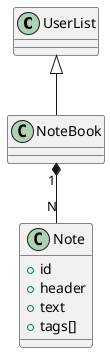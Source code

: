 @startuml AddressBook


class "UserList" as ul  
class "NoteBook" as notebook  
class "Note" as note 
{
    +id
    +header
    +text 
    +tags[]
} 


ul <|-- notebook  
notebook "1" *-- "N" note 


@enduml
